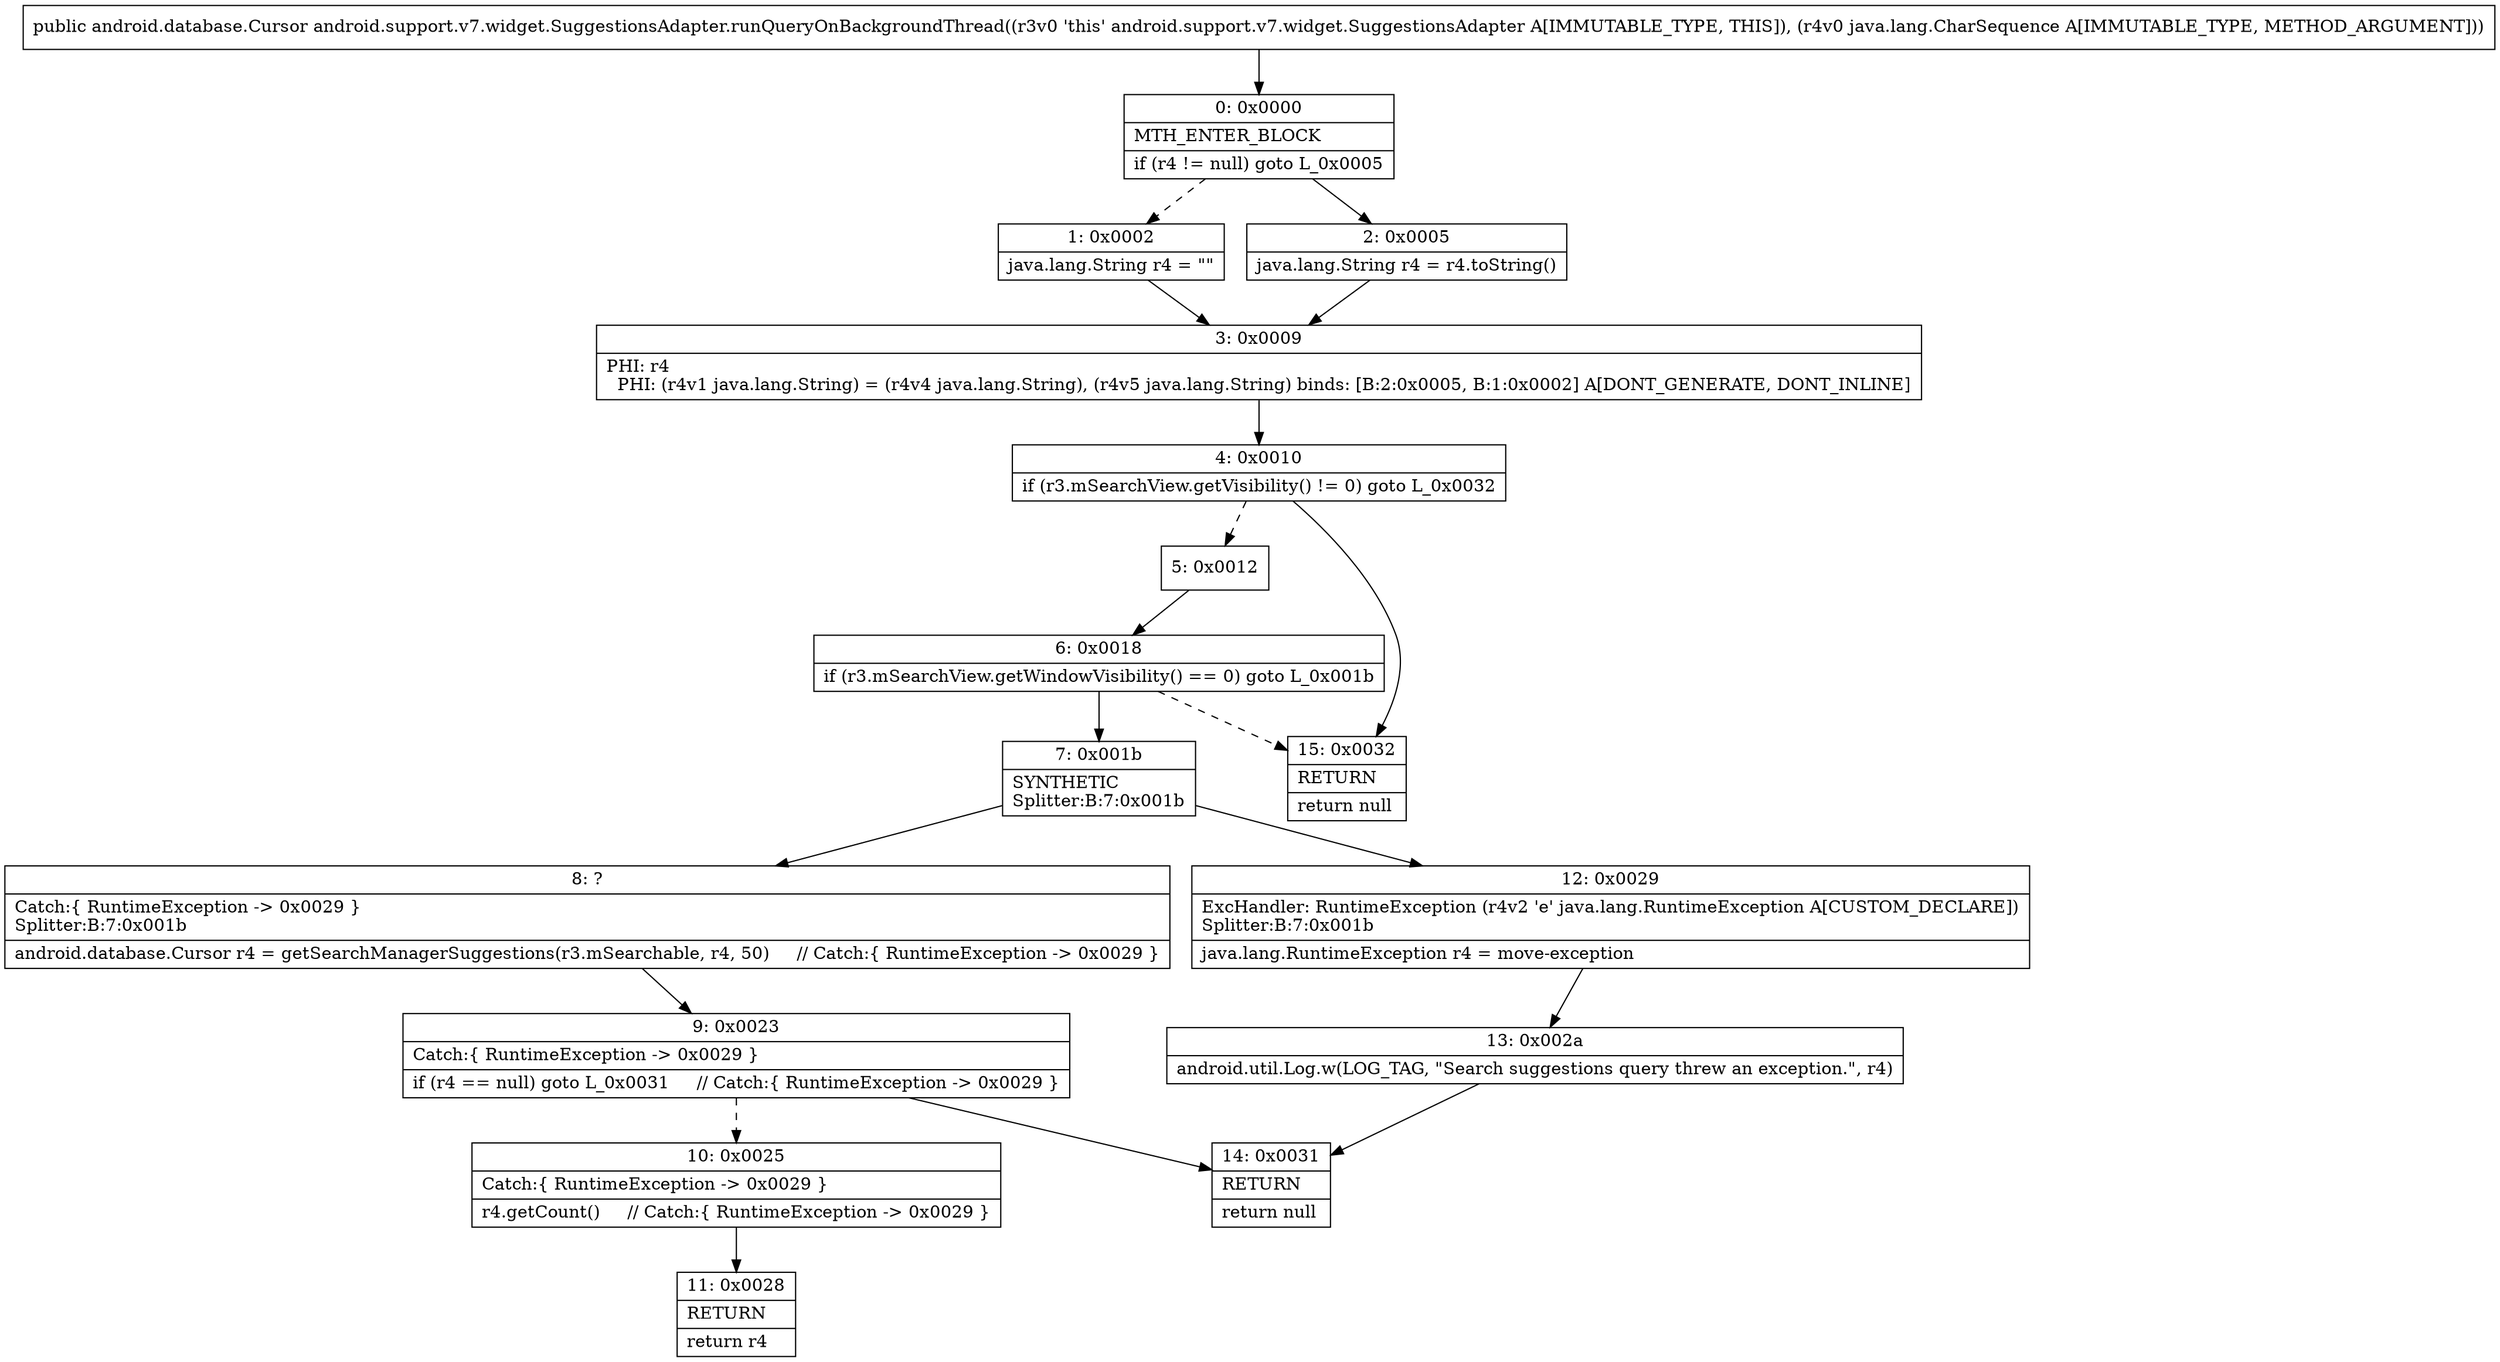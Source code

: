 digraph "CFG forandroid.support.v7.widget.SuggestionsAdapter.runQueryOnBackgroundThread(Ljava\/lang\/CharSequence;)Landroid\/database\/Cursor;" {
Node_0 [shape=record,label="{0\:\ 0x0000|MTH_ENTER_BLOCK\l|if (r4 != null) goto L_0x0005\l}"];
Node_1 [shape=record,label="{1\:\ 0x0002|java.lang.String r4 = \"\"\l}"];
Node_2 [shape=record,label="{2\:\ 0x0005|java.lang.String r4 = r4.toString()\l}"];
Node_3 [shape=record,label="{3\:\ 0x0009|PHI: r4 \l  PHI: (r4v1 java.lang.String) = (r4v4 java.lang.String), (r4v5 java.lang.String) binds: [B:2:0x0005, B:1:0x0002] A[DONT_GENERATE, DONT_INLINE]\l}"];
Node_4 [shape=record,label="{4\:\ 0x0010|if (r3.mSearchView.getVisibility() != 0) goto L_0x0032\l}"];
Node_5 [shape=record,label="{5\:\ 0x0012}"];
Node_6 [shape=record,label="{6\:\ 0x0018|if (r3.mSearchView.getWindowVisibility() == 0) goto L_0x001b\l}"];
Node_7 [shape=record,label="{7\:\ 0x001b|SYNTHETIC\lSplitter:B:7:0x001b\l}"];
Node_8 [shape=record,label="{8\:\ ?|Catch:\{ RuntimeException \-\> 0x0029 \}\lSplitter:B:7:0x001b\l|android.database.Cursor r4 = getSearchManagerSuggestions(r3.mSearchable, r4, 50)     \/\/ Catch:\{ RuntimeException \-\> 0x0029 \}\l}"];
Node_9 [shape=record,label="{9\:\ 0x0023|Catch:\{ RuntimeException \-\> 0x0029 \}\l|if (r4 == null) goto L_0x0031     \/\/ Catch:\{ RuntimeException \-\> 0x0029 \}\l}"];
Node_10 [shape=record,label="{10\:\ 0x0025|Catch:\{ RuntimeException \-\> 0x0029 \}\l|r4.getCount()     \/\/ Catch:\{ RuntimeException \-\> 0x0029 \}\l}"];
Node_11 [shape=record,label="{11\:\ 0x0028|RETURN\l|return r4\l}"];
Node_12 [shape=record,label="{12\:\ 0x0029|ExcHandler: RuntimeException (r4v2 'e' java.lang.RuntimeException A[CUSTOM_DECLARE])\lSplitter:B:7:0x001b\l|java.lang.RuntimeException r4 = move\-exception\l}"];
Node_13 [shape=record,label="{13\:\ 0x002a|android.util.Log.w(LOG_TAG, \"Search suggestions query threw an exception.\", r4)\l}"];
Node_14 [shape=record,label="{14\:\ 0x0031|RETURN\l|return null\l}"];
Node_15 [shape=record,label="{15\:\ 0x0032|RETURN\l|return null\l}"];
MethodNode[shape=record,label="{public android.database.Cursor android.support.v7.widget.SuggestionsAdapter.runQueryOnBackgroundThread((r3v0 'this' android.support.v7.widget.SuggestionsAdapter A[IMMUTABLE_TYPE, THIS]), (r4v0 java.lang.CharSequence A[IMMUTABLE_TYPE, METHOD_ARGUMENT])) }"];
MethodNode -> Node_0;
Node_0 -> Node_1[style=dashed];
Node_0 -> Node_2;
Node_1 -> Node_3;
Node_2 -> Node_3;
Node_3 -> Node_4;
Node_4 -> Node_5[style=dashed];
Node_4 -> Node_15;
Node_5 -> Node_6;
Node_6 -> Node_7;
Node_6 -> Node_15[style=dashed];
Node_7 -> Node_8;
Node_7 -> Node_12;
Node_8 -> Node_9;
Node_9 -> Node_10[style=dashed];
Node_9 -> Node_14;
Node_10 -> Node_11;
Node_12 -> Node_13;
Node_13 -> Node_14;
}

